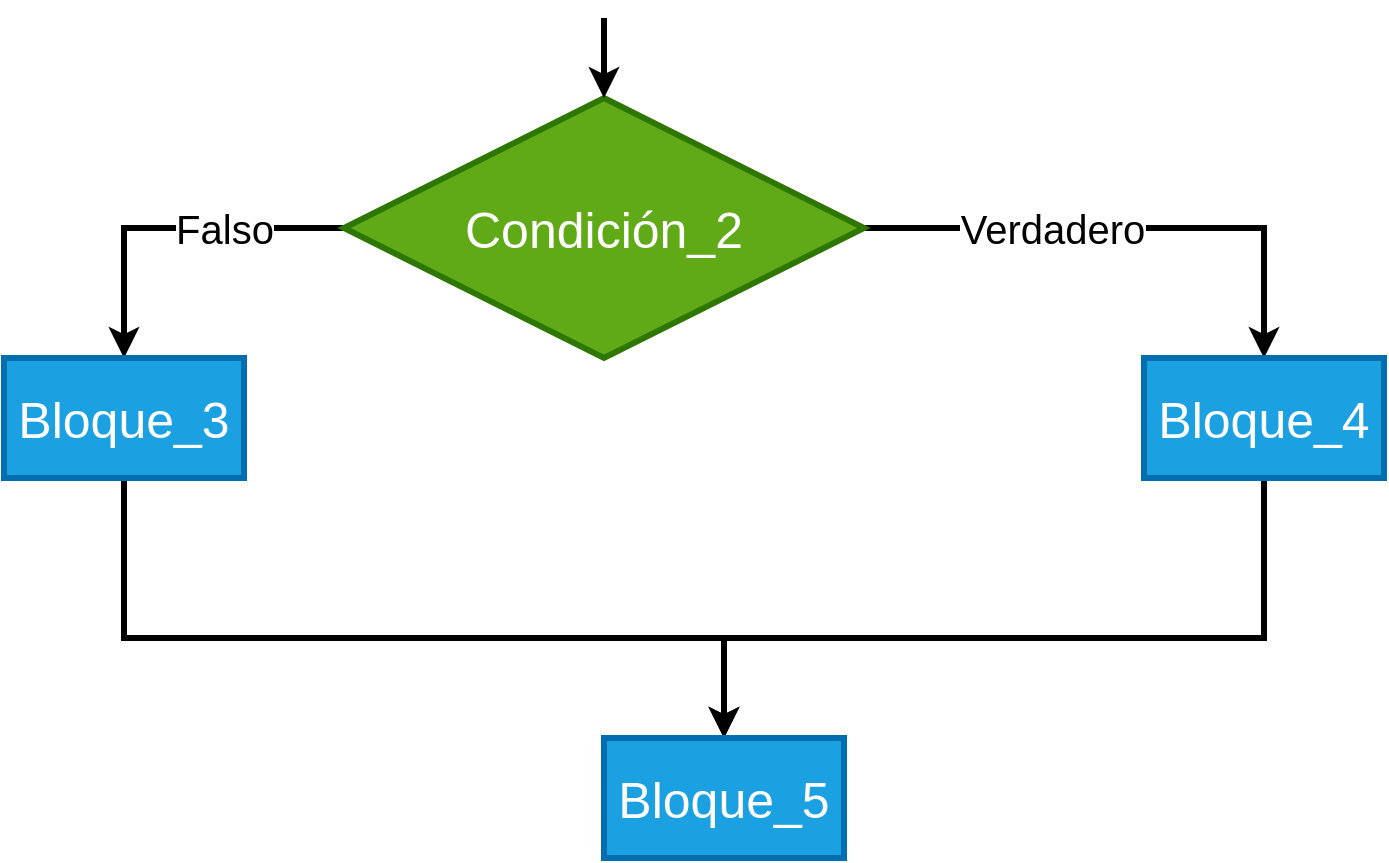 <mxfile version="21.6.6" type="device">
  <diagram name="Página-1" id="Xa78uboNvgGHjvVbnvwz">
    <mxGraphModel dx="1862" dy="614" grid="1" gridSize="10" guides="1" tooltips="1" connect="1" arrows="1" fold="1" page="1" pageScale="1" pageWidth="827" pageHeight="1169" math="0" shadow="0">
      <root>
        <mxCell id="0" />
        <mxCell id="1" parent="0" />
        <mxCell id="eYWvCYiTG9ZviLroBCJb-6" value="" style="edgeStyle=orthogonalEdgeStyle;rounded=0;orthogonalLoop=1;jettySize=auto;html=1;strokeWidth=3;" edge="1" parent="1" source="eYWvCYiTG9ZviLroBCJb-1" target="eYWvCYiTG9ZviLroBCJb-4">
          <mxGeometry relative="1" as="geometry">
            <Array as="points">
              <mxPoint x="30" y="165" />
            </Array>
          </mxGeometry>
        </mxCell>
        <mxCell id="eYWvCYiTG9ZviLroBCJb-11" value="&lt;font style=&quot;font-size: 20px;&quot;&gt;Falso&lt;/font&gt;" style="edgeLabel;html=1;align=center;verticalAlign=middle;resizable=0;points=[];" vertex="1" connectable="0" parent="eYWvCYiTG9ZviLroBCJb-6">
          <mxGeometry x="-0.504" y="1" relative="1" as="geometry">
            <mxPoint x="-17" y="-1" as="offset" />
          </mxGeometry>
        </mxCell>
        <mxCell id="eYWvCYiTG9ZviLroBCJb-7" value="" style="edgeStyle=orthogonalEdgeStyle;rounded=0;orthogonalLoop=1;jettySize=auto;html=1;strokeWidth=3;" edge="1" parent="1" source="eYWvCYiTG9ZviLroBCJb-1" target="eYWvCYiTG9ZviLroBCJb-3">
          <mxGeometry relative="1" as="geometry">
            <Array as="points">
              <mxPoint x="600" y="165" />
            </Array>
          </mxGeometry>
        </mxCell>
        <mxCell id="eYWvCYiTG9ZviLroBCJb-10" value="&lt;font style=&quot;font-size: 20px;&quot;&gt;Verdadero&lt;/font&gt;" style="edgeLabel;html=1;align=center;verticalAlign=middle;resizable=0;points=[];" vertex="1" connectable="0" parent="eYWvCYiTG9ZviLroBCJb-7">
          <mxGeometry x="-0.296" relative="1" as="geometry">
            <mxPoint as="offset" />
          </mxGeometry>
        </mxCell>
        <mxCell id="eYWvCYiTG9ZviLroBCJb-1" value="Condición_2" style="rhombus;whiteSpace=wrap;html=1;fillColor=#60a917;fontColor=#ffffff;strokeColor=#2D7600;strokeWidth=3;fontSize=25;" vertex="1" parent="1">
          <mxGeometry x="140" y="100" width="260" height="130" as="geometry" />
        </mxCell>
        <mxCell id="eYWvCYiTG9ZviLroBCJb-15" style="edgeStyle=orthogonalEdgeStyle;rounded=0;orthogonalLoop=1;jettySize=auto;html=1;entryX=0.5;entryY=0;entryDx=0;entryDy=0;strokeWidth=3;fontSize=20;" edge="1" parent="1" source="eYWvCYiTG9ZviLroBCJb-3" target="eYWvCYiTG9ZviLroBCJb-12">
          <mxGeometry relative="1" as="geometry">
            <Array as="points">
              <mxPoint x="600" y="370" />
              <mxPoint x="330" y="370" />
            </Array>
          </mxGeometry>
        </mxCell>
        <mxCell id="eYWvCYiTG9ZviLroBCJb-3" value="Bloque_4" style="rounded=0;whiteSpace=wrap;html=1;fillColor=#1ba1e2;strokeColor=#006EAF;fontColor=#ffffff;strokeWidth=3;fontSize=25;" vertex="1" parent="1">
          <mxGeometry x="540" y="230" width="120" height="60" as="geometry" />
        </mxCell>
        <mxCell id="eYWvCYiTG9ZviLroBCJb-13" style="edgeStyle=orthogonalEdgeStyle;rounded=0;orthogonalLoop=1;jettySize=auto;html=1;entryX=0.5;entryY=0;entryDx=0;entryDy=0;strokeWidth=3;fontSize=20;" edge="1" parent="1" source="eYWvCYiTG9ZviLroBCJb-4" target="eYWvCYiTG9ZviLroBCJb-12">
          <mxGeometry relative="1" as="geometry">
            <Array as="points">
              <mxPoint x="30" y="370" />
              <mxPoint x="330" y="370" />
            </Array>
          </mxGeometry>
        </mxCell>
        <mxCell id="eYWvCYiTG9ZviLroBCJb-4" value="Bloque_3" style="rounded=0;whiteSpace=wrap;html=1;fillColor=#1ba1e2;strokeColor=#006EAF;fontColor=#ffffff;strokeWidth=3;fontSize=25;" vertex="1" parent="1">
          <mxGeometry x="-30" y="230" width="120" height="60" as="geometry" />
        </mxCell>
        <mxCell id="eYWvCYiTG9ZviLroBCJb-5" value="" style="endArrow=classic;html=1;rounded=0;fontSize=11;strokeWidth=3;entryX=0.5;entryY=0;entryDx=0;entryDy=0;" edge="1" parent="1" target="eYWvCYiTG9ZviLroBCJb-1">
          <mxGeometry width="50" height="50" relative="1" as="geometry">
            <mxPoint x="270" y="60" as="sourcePoint" />
            <mxPoint x="440" y="250" as="targetPoint" />
          </mxGeometry>
        </mxCell>
        <mxCell id="eYWvCYiTG9ZviLroBCJb-12" value="Bloque_5" style="rounded=0;whiteSpace=wrap;html=1;fillColor=#1ba1e2;strokeColor=#006EAF;fontColor=#ffffff;strokeWidth=3;fontSize=25;" vertex="1" parent="1">
          <mxGeometry x="270" y="420" width="120" height="60" as="geometry" />
        </mxCell>
      </root>
    </mxGraphModel>
  </diagram>
</mxfile>
